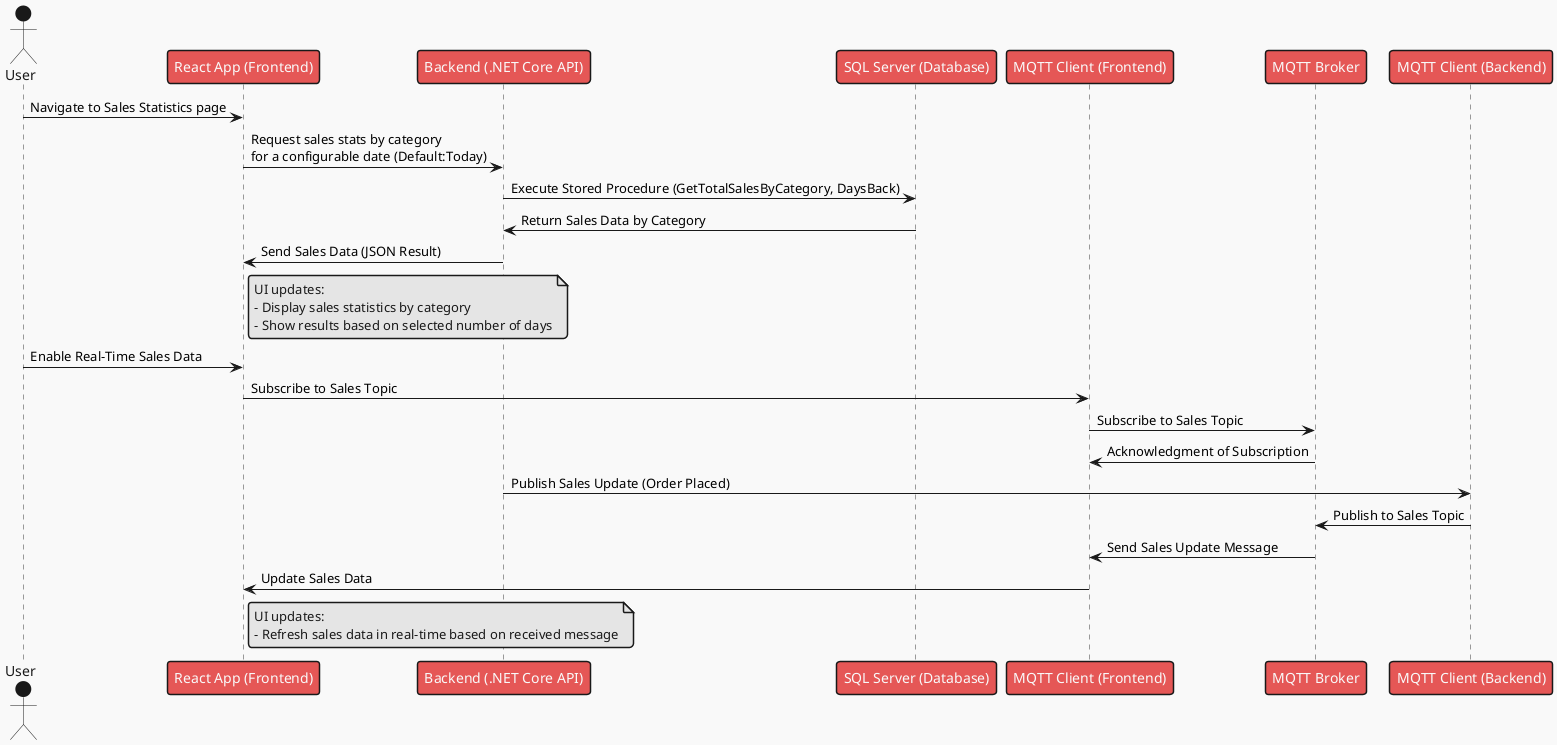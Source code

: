 ﻿@startuml
!theme mars
actor User

User -> "React App (Frontend)" : Navigate to Sales Statistics page
"React App (Frontend)" -> "Backend (.NET Core API)" : Request sales stats by category \nfor a configurable date (Default:Today)
"Backend (.NET Core API)" -> "SQL Server (Database)" : Execute Stored Procedure (GetTotalSalesByCategory, DaysBack)
"SQL Server (Database)" -> "Backend (.NET Core API)" : Return Sales Data by Category
"Backend (.NET Core API)" -> "React App (Frontend)" : Send Sales Data (JSON Result)

note right of "React App (Frontend)"
UI updates:
- Display sales statistics by category
- Show results based on selected number of days
end note

User -> "React App (Frontend)" : Enable Real-Time Sales Data
"React App (Frontend)" -> "MQTT Client (Frontend)" : Subscribe to Sales Topic
"MQTT Client (Frontend)" -> "MQTT Broker" : Subscribe to Sales Topic
"MQTT Broker" -> "MQTT Client (Frontend)" : Acknowledgment of Subscription

"Backend (.NET Core API)" -> "MQTT Client (Backend)" : Publish Sales Update (Order Placed)

"MQTT Client (Backend)" -> "MQTT Broker" : Publish to Sales Topic

"MQTT Broker" -> "MQTT Client (Frontend)" : Send Sales Update Message
"MQTT Client (Frontend)" -> "React App (Frontend)" : Update Sales Data

note right of "React App (Frontend)"
UI updates:
- Refresh sales data in real-time based on received message
end note

@enduml